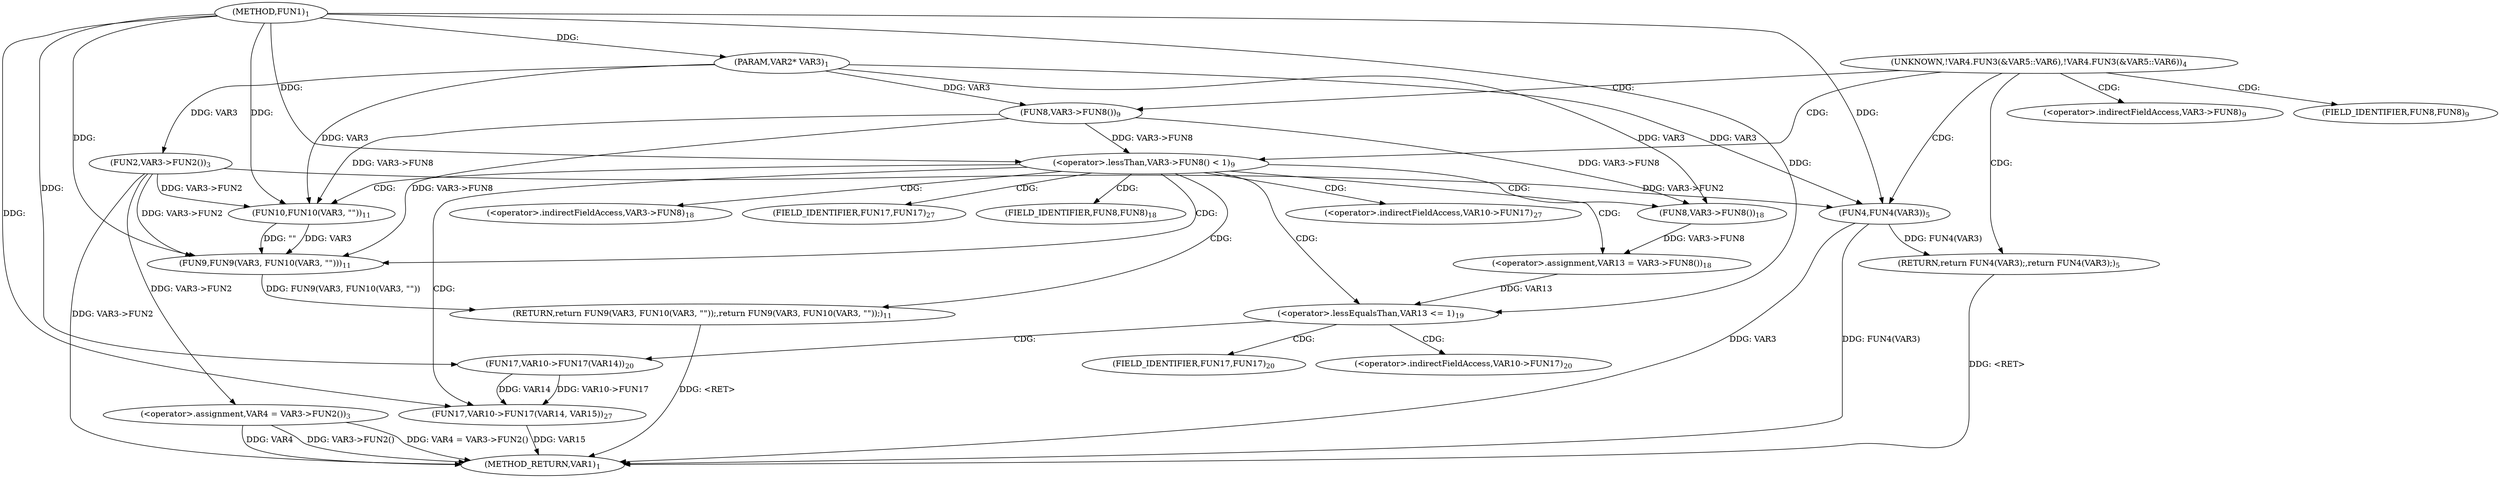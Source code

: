 digraph "FUN1" {  
"9" [label = <(METHOD,FUN1)<SUB>1</SUB>> ]
"62" [label = <(METHOD_RETURN,VAR1)<SUB>1</SUB>> ]
"10" [label = <(PARAM,VAR2* VAR3)<SUB>1</SUB>> ]
"13" [label = <(&lt;operator&gt;.assignment,VAR4 = VAR3-&gt;FUN2())<SUB>3</SUB>> ]
"40" [label = <(&lt;operator&gt;.assignment,VAR13 = VAR3-&gt;FUN8())<SUB>18</SUB>> ]
"56" [label = <(FUN17,VAR10-&gt;FUN17(VAR14, VAR15))<SUB>27</SUB>> ]
"26" [label = <(&lt;operator&gt;.lessThan,VAR3-&gt;FUN8() &lt; 1)<SUB>9</SUB>> ]
"47" [label = <(&lt;operator&gt;.lessEqualsThan,VAR13 &lt;= 1)<SUB>19</SUB>> ]
"15" [label = <(FUN2,VAR3-&gt;FUN2())<SUB>3</SUB>> ]
"22" [label = <(RETURN,return FUN4(VAR3);,return FUN4(VAR3);)<SUB>5</SUB>> ]
"33" [label = <(RETURN,return FUN9(VAR3, FUN10(VAR3, &quot;&quot;));,return FUN9(VAR3, FUN10(VAR3, &quot;&quot;));)<SUB>11</SUB>> ]
"42" [label = <(FUN8,VAR3-&gt;FUN8())<SUB>18</SUB>> ]
"51" [label = <(FUN17,VAR10-&gt;FUN17(VAR14))<SUB>20</SUB>> ]
"23" [label = <(FUN4,FUN4(VAR3))<SUB>5</SUB>> ]
"27" [label = <(FUN8,VAR3-&gt;FUN8())<SUB>9</SUB>> ]
"34" [label = <(FUN9,FUN9(VAR3, FUN10(VAR3, &quot;&quot;)))<SUB>11</SUB>> ]
"36" [label = <(FUN10,FUN10(VAR3, &quot;&quot;))<SUB>11</SUB>> ]
"20" [label = <(UNKNOWN,!VAR4.FUN3(&amp;VAR5::VAR6),!VAR4.FUN3(&amp;VAR5::VAR6))<SUB>4</SUB>> ]
"57" [label = <(&lt;operator&gt;.indirectFieldAccess,VAR10-&gt;FUN17)<SUB>27</SUB>> ]
"43" [label = <(&lt;operator&gt;.indirectFieldAccess,VAR3-&gt;FUN8)<SUB>18</SUB>> ]
"59" [label = <(FIELD_IDENTIFIER,FUN17,FUN17)<SUB>27</SUB>> ]
"28" [label = <(&lt;operator&gt;.indirectFieldAccess,VAR3-&gt;FUN8)<SUB>9</SUB>> ]
"45" [label = <(FIELD_IDENTIFIER,FUN8,FUN8)<SUB>18</SUB>> ]
"52" [label = <(&lt;operator&gt;.indirectFieldAccess,VAR10-&gt;FUN17)<SUB>20</SUB>> ]
"30" [label = <(FIELD_IDENTIFIER,FUN8,FUN8)<SUB>9</SUB>> ]
"54" [label = <(FIELD_IDENTIFIER,FUN17,FUN17)<SUB>20</SUB>> ]
  "22" -> "62"  [ label = "DDG: &lt;RET&gt;"] 
  "33" -> "62"  [ label = "DDG: &lt;RET&gt;"] 
  "13" -> "62"  [ label = "DDG: VAR4"] 
  "15" -> "62"  [ label = "DDG: VAR3-&gt;FUN2"] 
  "13" -> "62"  [ label = "DDG: VAR3-&gt;FUN2()"] 
  "13" -> "62"  [ label = "DDG: VAR4 = VAR3-&gt;FUN2()"] 
  "23" -> "62"  [ label = "DDG: VAR3"] 
  "23" -> "62"  [ label = "DDG: FUN4(VAR3)"] 
  "56" -> "62"  [ label = "DDG: VAR15"] 
  "9" -> "10"  [ label = "DDG: "] 
  "15" -> "13"  [ label = "DDG: VAR3-&gt;FUN2"] 
  "42" -> "40"  [ label = "DDG: VAR3-&gt;FUN8"] 
  "51" -> "56"  [ label = "DDG: VAR10-&gt;FUN17"] 
  "51" -> "56"  [ label = "DDG: VAR14"] 
  "9" -> "56"  [ label = "DDG: "] 
  "10" -> "15"  [ label = "DDG: VAR3"] 
  "23" -> "22"  [ label = "DDG: FUN4(VAR3)"] 
  "27" -> "26"  [ label = "DDG: VAR3-&gt;FUN8"] 
  "9" -> "26"  [ label = "DDG: "] 
  "34" -> "33"  [ label = "DDG: FUN9(VAR3, FUN10(VAR3, &quot;&quot;))"] 
  "10" -> "42"  [ label = "DDG: VAR3"] 
  "27" -> "42"  [ label = "DDG: VAR3-&gt;FUN8"] 
  "40" -> "47"  [ label = "DDG: VAR13"] 
  "9" -> "47"  [ label = "DDG: "] 
  "10" -> "27"  [ label = "DDG: VAR3"] 
  "9" -> "51"  [ label = "DDG: "] 
  "10" -> "23"  [ label = "DDG: VAR3"] 
  "15" -> "23"  [ label = "DDG: VAR3-&gt;FUN2"] 
  "9" -> "23"  [ label = "DDG: "] 
  "15" -> "34"  [ label = "DDG: VAR3-&gt;FUN2"] 
  "27" -> "34"  [ label = "DDG: VAR3-&gt;FUN8"] 
  "36" -> "34"  [ label = "DDG: VAR3"] 
  "9" -> "34"  [ label = "DDG: "] 
  "36" -> "34"  [ label = "DDG: &quot;&quot;"] 
  "10" -> "36"  [ label = "DDG: VAR3"] 
  "15" -> "36"  [ label = "DDG: VAR3-&gt;FUN2"] 
  "27" -> "36"  [ label = "DDG: VAR3-&gt;FUN8"] 
  "9" -> "36"  [ label = "DDG: "] 
  "20" -> "30"  [ label = "CDG: "] 
  "20" -> "26"  [ label = "CDG: "] 
  "20" -> "23"  [ label = "CDG: "] 
  "20" -> "28"  [ label = "CDG: "] 
  "20" -> "22"  [ label = "CDG: "] 
  "20" -> "27"  [ label = "CDG: "] 
  "26" -> "47"  [ label = "CDG: "] 
  "26" -> "34"  [ label = "CDG: "] 
  "26" -> "33"  [ label = "CDG: "] 
  "26" -> "42"  [ label = "CDG: "] 
  "26" -> "57"  [ label = "CDG: "] 
  "26" -> "36"  [ label = "CDG: "] 
  "26" -> "56"  [ label = "CDG: "] 
  "26" -> "45"  [ label = "CDG: "] 
  "26" -> "40"  [ label = "CDG: "] 
  "26" -> "59"  [ label = "CDG: "] 
  "26" -> "43"  [ label = "CDG: "] 
  "47" -> "51"  [ label = "CDG: "] 
  "47" -> "52"  [ label = "CDG: "] 
  "47" -> "54"  [ label = "CDG: "] 
}
